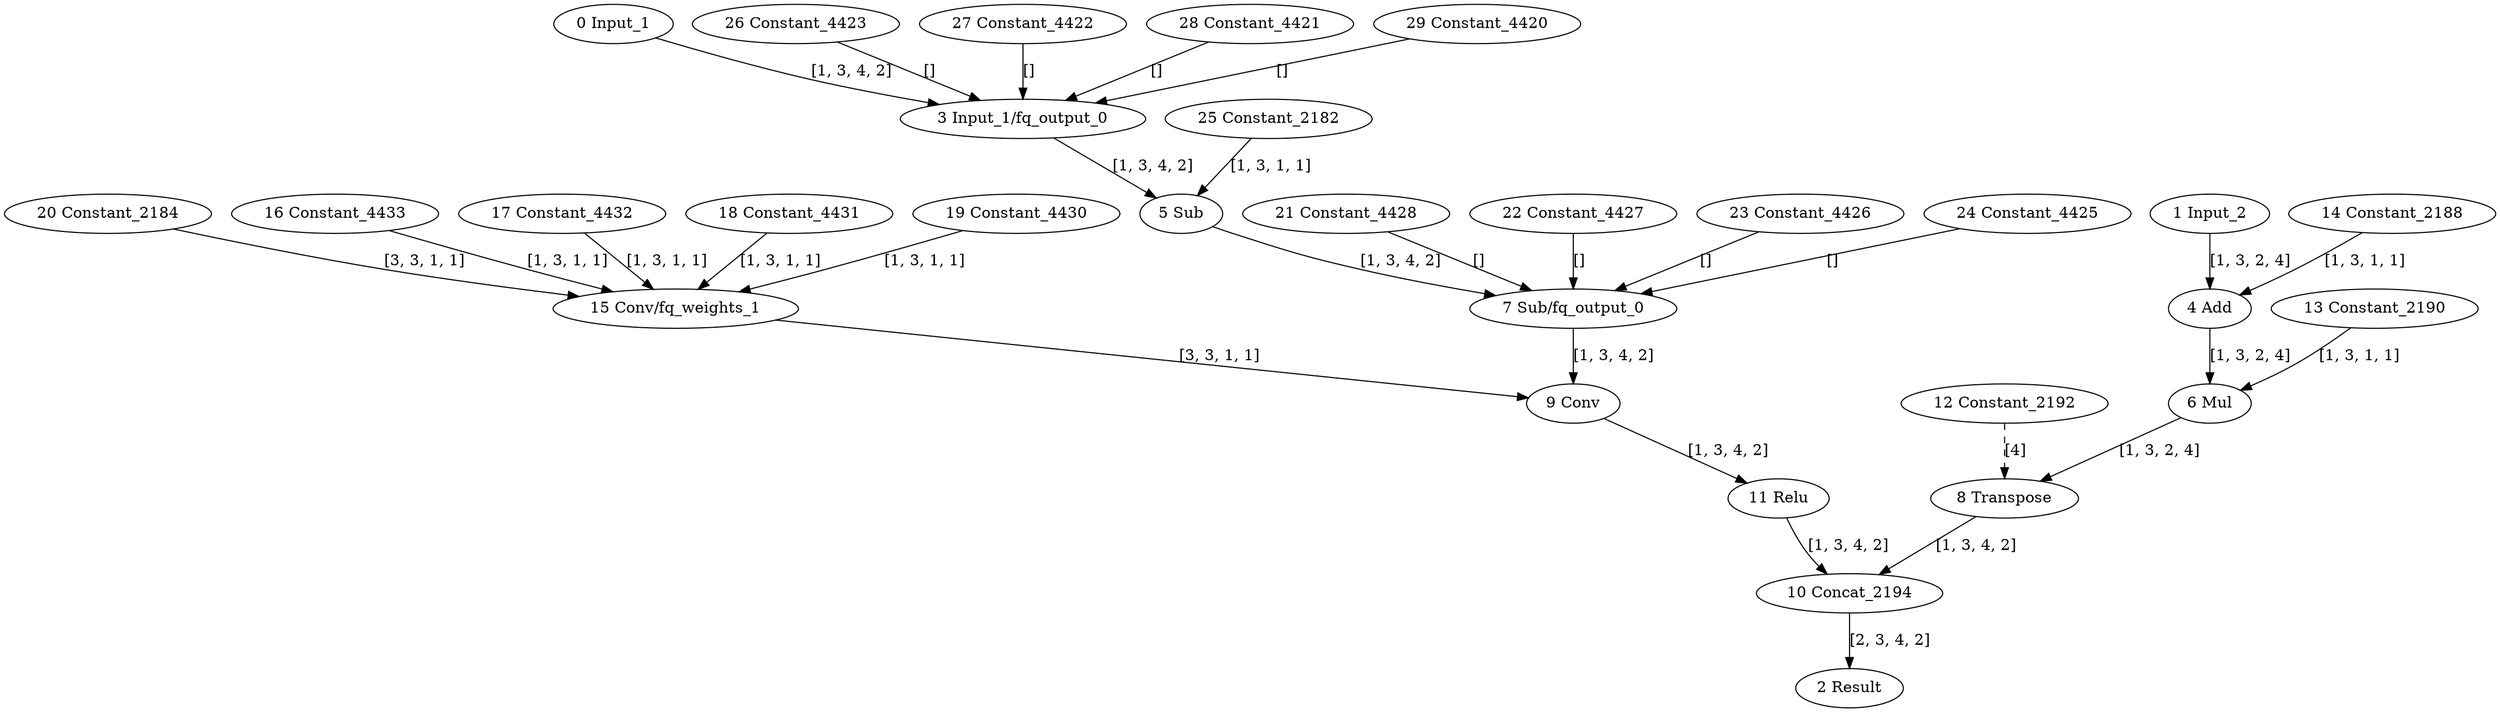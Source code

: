 strict digraph  {
"0 Input_1" [id=0, type=nncf_model_input];
"1 Input_2" [id=1, type=nncf_model_input];
"2 Result" [id=2, type=nncf_model_output];
"3 Input_1/fq_output_0" [id=3, type=FakeQuantize];
"4 Add" [id=4, type=Add];
"5 Sub" [id=5, type=Subtract];
"6 Mul" [id=6, type=Multiply];
"7 Sub/fq_output_0" [id=7, type=FakeQuantize];
"8 Transpose" [id=8, type=Transpose];
"9 Conv" [id=9, type=Convolution];
"10 Concat_2194" [id=10, type=Concat];
"11 Relu" [id=11, type=Relu];
"12 Constant_2192" [id=12, type=Constant];
"13 Constant_2190" [id=13, type=Constant];
"14 Constant_2188" [id=14, type=Constant];
"15 Conv/fq_weights_1" [id=15, type=FakeQuantize];
"16 Constant_4433" [id=16, type=Constant];
"17 Constant_4432" [id=17, type=Constant];
"18 Constant_4431" [id=18, type=Constant];
"19 Constant_4430" [id=19, type=Constant];
"20 Constant_2184" [id=20, type=Constant];
"21 Constant_4428" [id=21, type=Constant];
"22 Constant_4427" [id=22, type=Constant];
"23 Constant_4426" [id=23, type=Constant];
"24 Constant_4425" [id=24, type=Constant];
"25 Constant_2182" [id=25, type=Constant];
"26 Constant_4423" [id=26, type=Constant];
"27 Constant_4422" [id=27, type=Constant];
"28 Constant_4421" [id=28, type=Constant];
"29 Constant_4420" [id=29, type=Constant];
"0 Input_1" -> "3 Input_1/fq_output_0"  [label="[1, 3, 4, 2]", style=solid];
"1 Input_2" -> "4 Add"  [label="[1, 3, 2, 4]", style=solid];
"3 Input_1/fq_output_0" -> "5 Sub"  [label="[1, 3, 4, 2]", style=solid];
"4 Add" -> "6 Mul"  [label="[1, 3, 2, 4]", style=solid];
"5 Sub" -> "7 Sub/fq_output_0"  [label="[1, 3, 4, 2]", style=solid];
"6 Mul" -> "8 Transpose"  [label="[1, 3, 2, 4]", style=solid];
"7 Sub/fq_output_0" -> "9 Conv"  [label="[1, 3, 4, 2]", style=solid];
"8 Transpose" -> "10 Concat_2194"  [label="[1, 3, 4, 2]", style=solid];
"9 Conv" -> "11 Relu"  [label="[1, 3, 4, 2]", style=solid];
"10 Concat_2194" -> "2 Result"  [label="[2, 3, 4, 2]", style=solid];
"11 Relu" -> "10 Concat_2194"  [label="[1, 3, 4, 2]", style=solid];
"12 Constant_2192" -> "8 Transpose"  [label="[4]", style=dashed];
"13 Constant_2190" -> "6 Mul"  [label="[1, 3, 1, 1]", style=solid];
"14 Constant_2188" -> "4 Add"  [label="[1, 3, 1, 1]", style=solid];
"15 Conv/fq_weights_1" -> "9 Conv"  [label="[3, 3, 1, 1]", style=solid];
"16 Constant_4433" -> "15 Conv/fq_weights_1"  [label="[1, 3, 1, 1]", style=solid];
"17 Constant_4432" -> "15 Conv/fq_weights_1"  [label="[1, 3, 1, 1]", style=solid];
"18 Constant_4431" -> "15 Conv/fq_weights_1"  [label="[1, 3, 1, 1]", style=solid];
"19 Constant_4430" -> "15 Conv/fq_weights_1"  [label="[1, 3, 1, 1]", style=solid];
"20 Constant_2184" -> "15 Conv/fq_weights_1"  [label="[3, 3, 1, 1]", style=solid];
"21 Constant_4428" -> "7 Sub/fq_output_0"  [label="[]", style=solid];
"22 Constant_4427" -> "7 Sub/fq_output_0"  [label="[]", style=solid];
"23 Constant_4426" -> "7 Sub/fq_output_0"  [label="[]", style=solid];
"24 Constant_4425" -> "7 Sub/fq_output_0"  [label="[]", style=solid];
"25 Constant_2182" -> "5 Sub"  [label="[1, 3, 1, 1]", style=solid];
"26 Constant_4423" -> "3 Input_1/fq_output_0"  [label="[]", style=solid];
"27 Constant_4422" -> "3 Input_1/fq_output_0"  [label="[]", style=solid];
"28 Constant_4421" -> "3 Input_1/fq_output_0"  [label="[]", style=solid];
"29 Constant_4420" -> "3 Input_1/fq_output_0"  [label="[]", style=solid];
}

